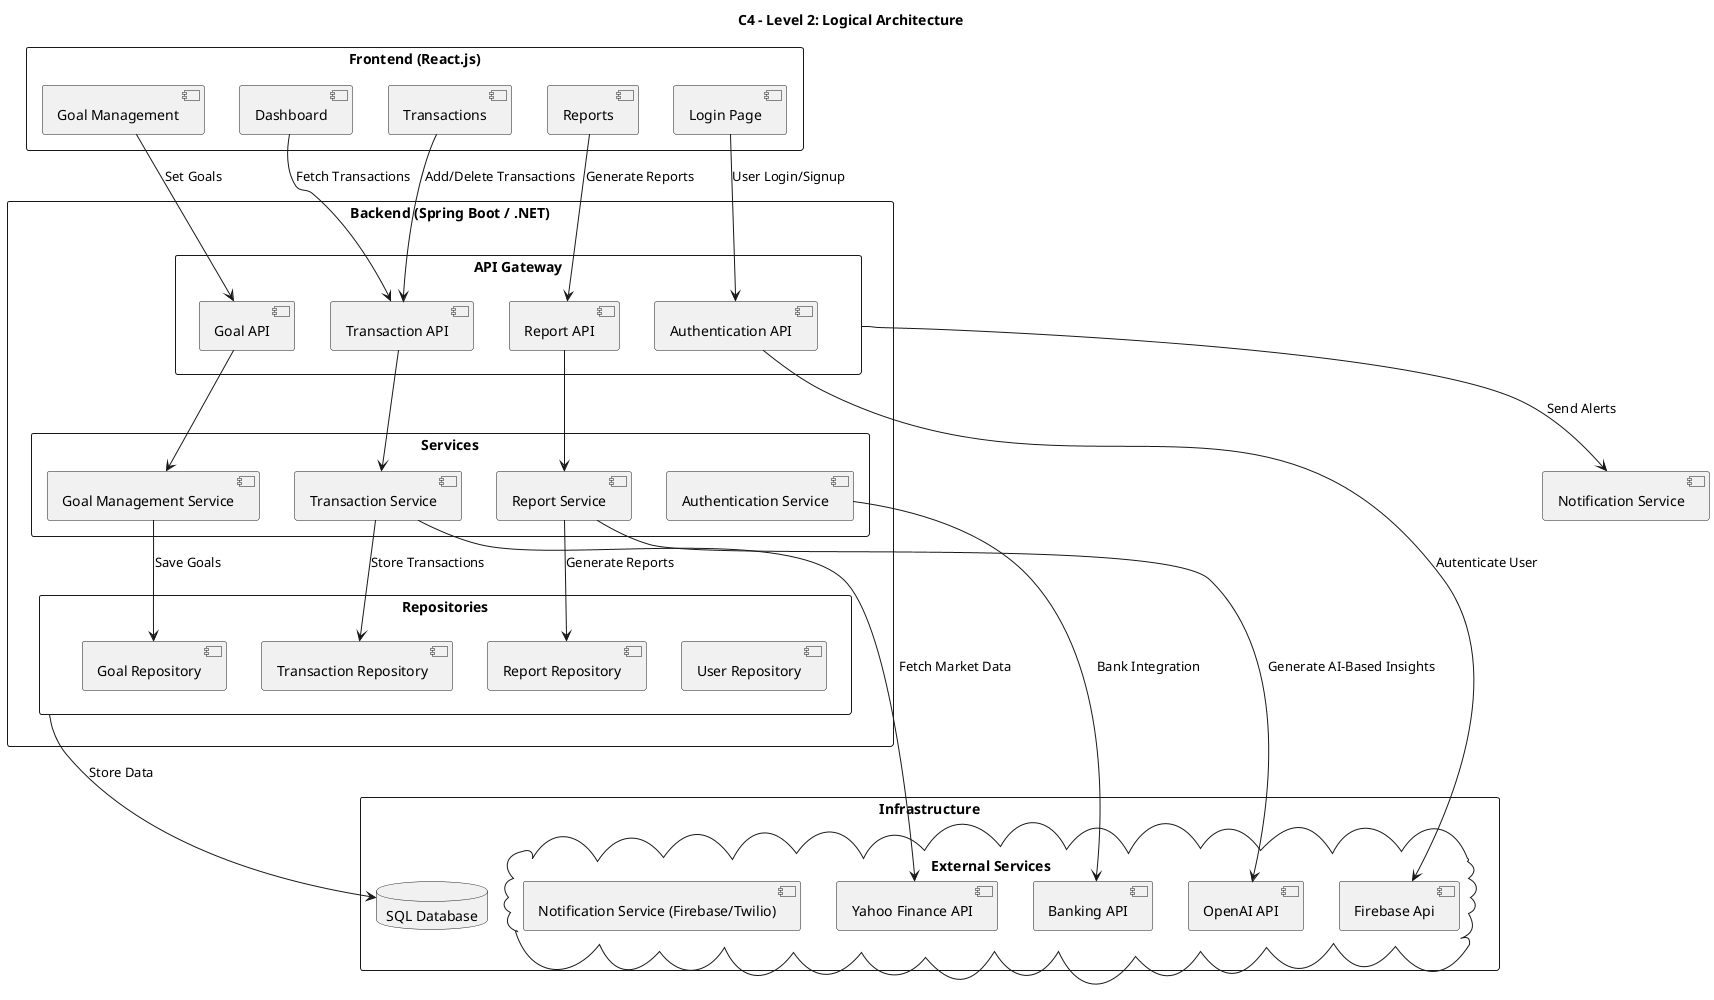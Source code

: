@startuml
title C4 - Level 2: Logical Architecture

rectangle "Frontend (React.js)" {
    [Login Page]
    [Dashboard]
    [Transactions]
    [Reports]
    [Goal Management]
}

rectangle "Backend (Spring Boot / .NET)" {
    rectangle "API Gateway" {
        [Authentication API]
        [Transaction API]
        [Report API]
        [Goal API]
    }

    rectangle "Services" {
        [Authentication Service]
        [Transaction Service]
        [Report Service]
        [Goal Management Service]
    }

    rectangle "Repositories" {
        [User Repository]
        [Transaction Repository]
        [Report Repository]
        [Goal Repository]
    }
}

rectangle "Infrastructure" {
    database "SQL Database" as DB
    cloud "External Services" {
        [Firebase Api]
        [Yahoo Finance API]
        [OpenAI API]
        [Banking API]
        [Notification Service (Firebase/Twilio)]
    }
}

' Connections
[Login Page] --> [Authentication API] : "User Login/Signup"
[Dashboard] --> [Transaction API] : "Fetch Transactions"
[Transactions] --> [Transaction API] : "Add/Delete Transactions"
[Reports] --> [Report API] : "Generate Reports"
[Goal Management] --> [Goal API] : "Set Goals"

[Transaction API] --> [Transaction Service]
[Report API] --> [Report Service]
[Goal API] --> [Goal Management Service]

[Transaction Service] --> [Transaction Repository] : "Store Transactions"
[Report Service] --> [Report Repository] : "Generate Reports"
[Goal Management Service] --> [Goal Repository] : "Save Goals"

[Transaction Service] --> [Yahoo Finance API] : "Fetch Market Data"
[Report Service] --> [OpenAI API] : "Generate AI-Based Insights"
[Authentication Service] --> [Banking API] : "Bank Integration"
[API Gateway] --> [Notification Service] : "Send Alerts"
[Authentication API] --> [Firebase Api] : "Autenticate User"
[Repositories] --> [DB] : "Store Data"
@enduml